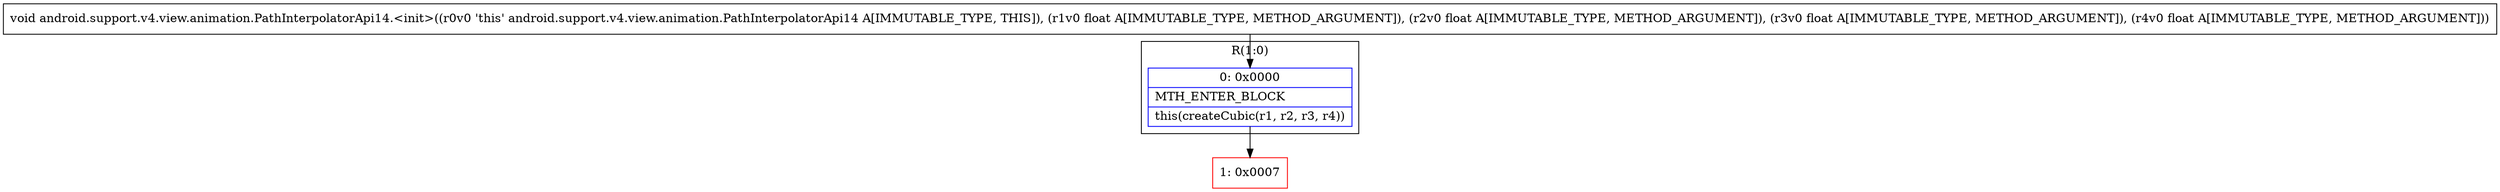 digraph "CFG forandroid.support.v4.view.animation.PathInterpolatorApi14.\<init\>(FFFF)V" {
subgraph cluster_Region_475240561 {
label = "R(1:0)";
node [shape=record,color=blue];
Node_0 [shape=record,label="{0\:\ 0x0000|MTH_ENTER_BLOCK\l|this(createCubic(r1, r2, r3, r4))\l}"];
}
Node_1 [shape=record,color=red,label="{1\:\ 0x0007}"];
MethodNode[shape=record,label="{void android.support.v4.view.animation.PathInterpolatorApi14.\<init\>((r0v0 'this' android.support.v4.view.animation.PathInterpolatorApi14 A[IMMUTABLE_TYPE, THIS]), (r1v0 float A[IMMUTABLE_TYPE, METHOD_ARGUMENT]), (r2v0 float A[IMMUTABLE_TYPE, METHOD_ARGUMENT]), (r3v0 float A[IMMUTABLE_TYPE, METHOD_ARGUMENT]), (r4v0 float A[IMMUTABLE_TYPE, METHOD_ARGUMENT])) }"];
MethodNode -> Node_0;
Node_0 -> Node_1;
}

